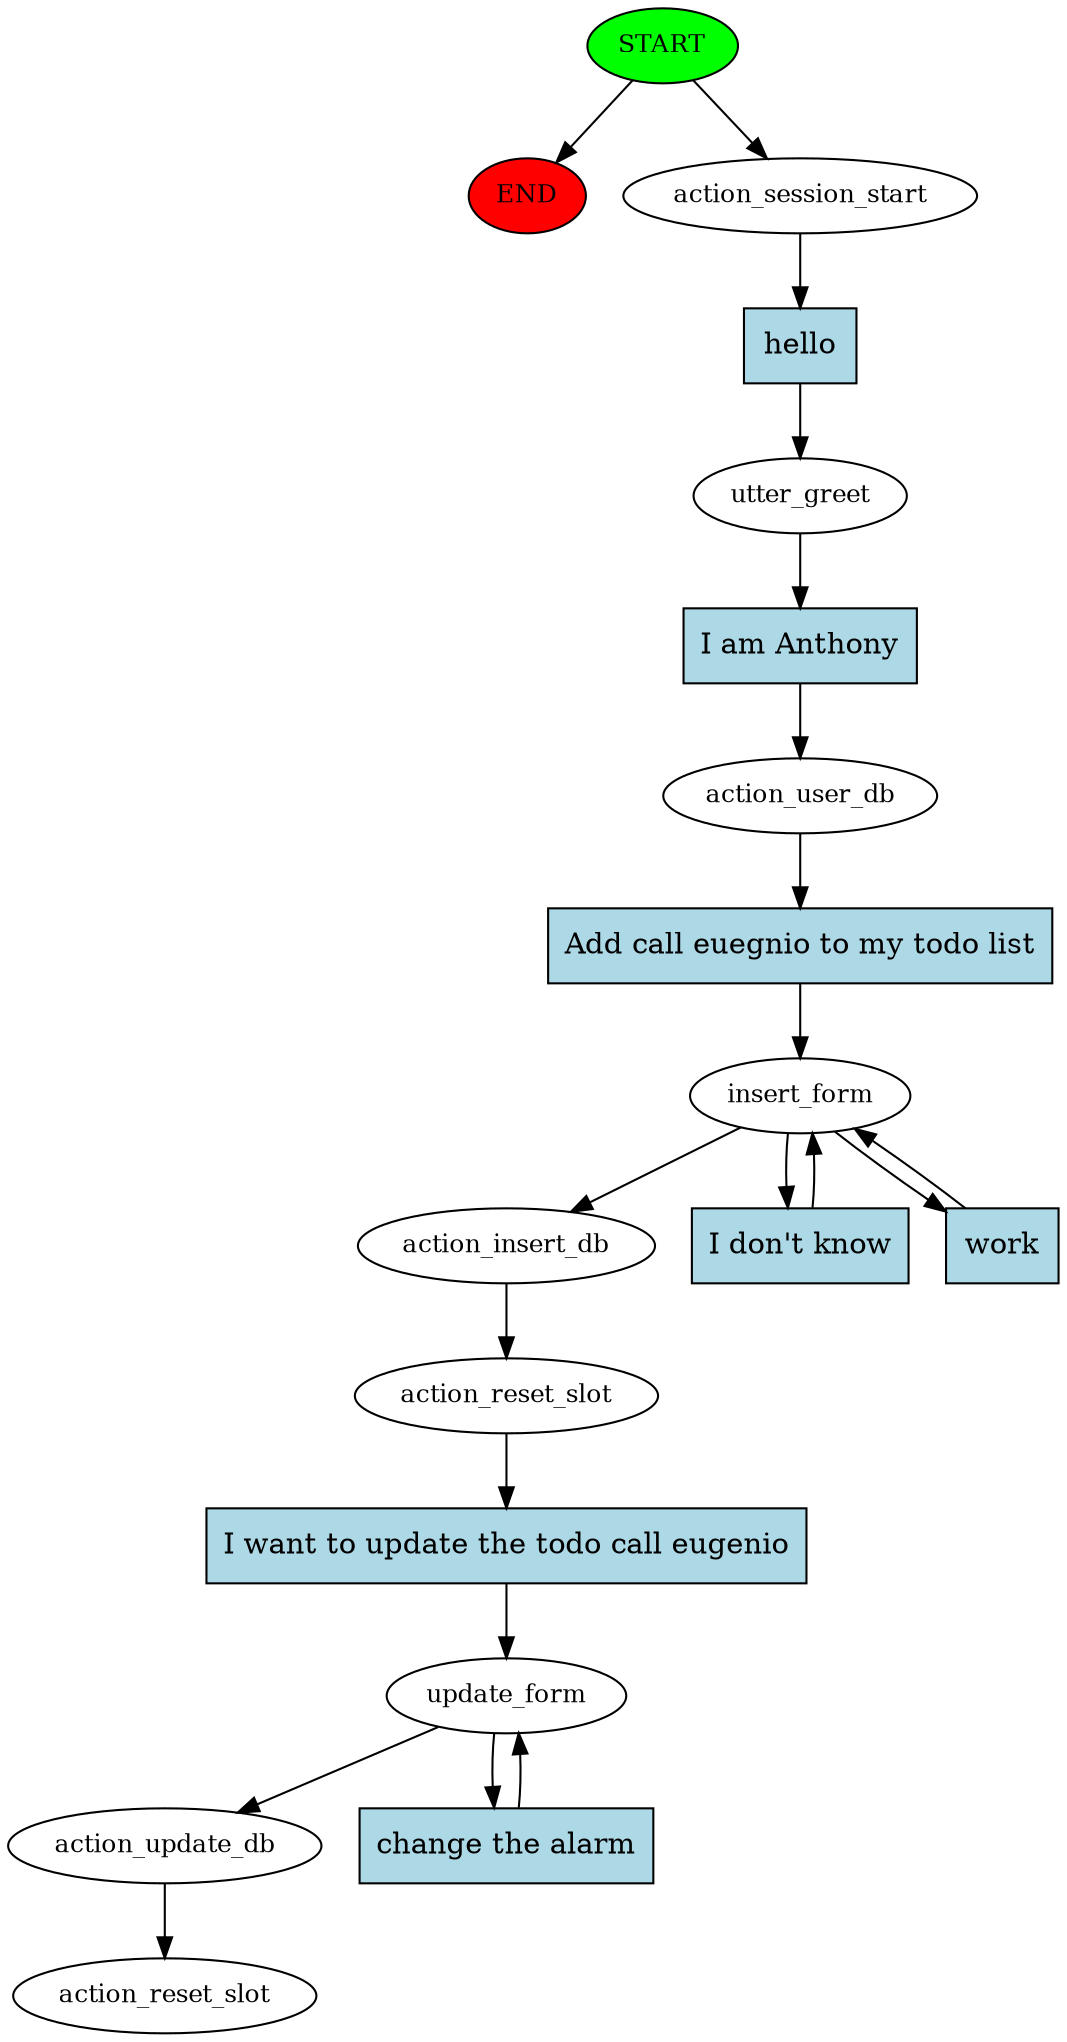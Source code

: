digraph  {
0 [class="start active", fillcolor=green, fontsize=12, label=START, style=filled];
"-1" [class=end, fillcolor=red, fontsize=12, label=END, style=filled];
1 [class=active, fontsize=12, label=action_session_start];
2 [class=active, fontsize=12, label=utter_greet];
3 [class=active, fontsize=12, label=action_user_db];
4 [class=active, fontsize=12, label=insert_form];
7 [class=active, fontsize=12, label=action_insert_db];
8 [class=active, fontsize=12, label=action_reset_slot];
9 [class=active, fontsize=12, label=update_form];
11 [class=active, fontsize=12, label=action_update_db];
12 [class="dashed active", fontsize=12, label=action_reset_slot];
13 [class="intent active", fillcolor=lightblue, label=hello, shape=rect, style=filled];
14 [class="intent active", fillcolor=lightblue, label="I am Anthony", shape=rect, style=filled];
15 [class="intent active", fillcolor=lightblue, label="Add call euegnio to my todo list", shape=rect, style=filled];
16 [class="intent active", fillcolor=lightblue, label="I don't know", shape=rect, style=filled];
17 [class="intent active", fillcolor=lightblue, label=work, shape=rect, style=filled];
18 [class="intent active", fillcolor=lightblue, label="I want to update the todo call eugenio", shape=rect, style=filled];
19 [class="intent active", fillcolor=lightblue, label="change the alarm", shape=rect, style=filled];
0 -> "-1"  [class="", key=NONE, label=""];
0 -> 1  [class=active, key=NONE, label=""];
1 -> 13  [class=active, key=0];
2 -> 14  [class=active, key=0];
3 -> 15  [class=active, key=0];
4 -> 7  [class=active, key=NONE, label=""];
4 -> 16  [class=active, key=0];
4 -> 17  [class=active, key=0];
7 -> 8  [class=active, key=NONE, label=""];
8 -> 18  [class=active, key=0];
9 -> 11  [class=active, key=NONE, label=""];
9 -> 19  [class=active, key=0];
11 -> 12  [class=active, key=NONE, label=""];
13 -> 2  [class=active, key=0];
14 -> 3  [class=active, key=0];
15 -> 4  [class=active, key=0];
16 -> 4  [class=active, key=0];
17 -> 4  [class=active, key=0];
18 -> 9  [class=active, key=0];
19 -> 9  [class=active, key=0];
}
